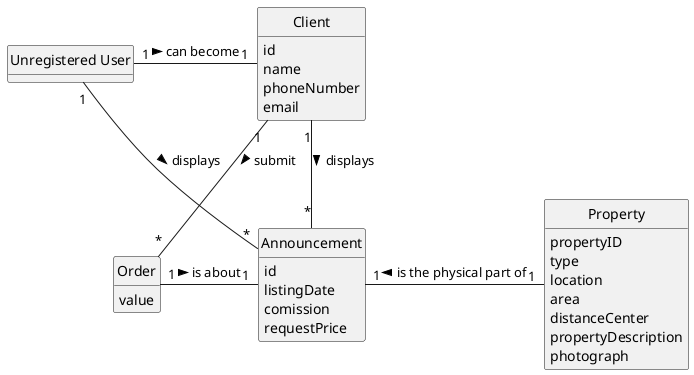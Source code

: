 @startuml
skinparam monochrome true
skinparam packageStyle rectangle
skinparam shadowing false


skinparam classAttributeIconSize 0

hide circle
hide methods




class Client{
    id
    name
    phoneNumber
    email
}

class "Unregistered User" as UU {}

class Announcement{
id
listingDate
comission
requestPrice
}


class Property{
propertyID
type
location
area
distanceCenter
propertyDescription
photograph
}

class Order{
value
}


UU "1" - "1"  Client : can become >
UU "1" -- "*" Announcement : displays >

Client "1" -- "*" Announcement : displays >
Property "1" -left- "1" Announcement: is the physical part of >

Client "1" -- "*" Order: submit >
Order "1" - "1" Announcement : is about >



@enduml